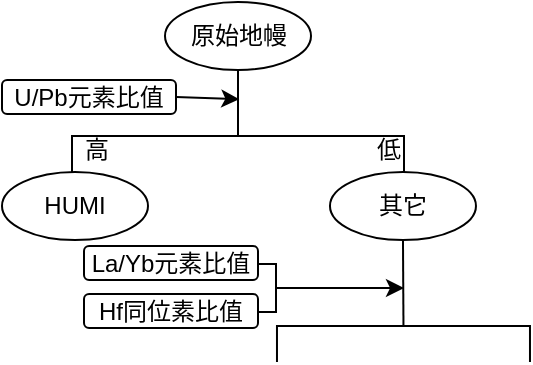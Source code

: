 <mxfile version="26.0.4">
  <diagram name="第 1 页" id="gjINg1IJyNRDuI-0agfB">
    <mxGraphModel dx="826" dy="456" grid="0" gridSize="10" guides="1" tooltips="1" connect="1" arrows="1" fold="1" page="1" pageScale="1" pageWidth="827" pageHeight="1169" math="0" shadow="0">
      <root>
        <mxCell id="0" />
        <mxCell id="1" parent="0" />
        <mxCell id="4MZeoHrBGx3ADns-Izul-1" value="U/Pb元素比值" style="rounded=1;whiteSpace=wrap;html=1;" vertex="1" parent="1">
          <mxGeometry x="141" y="106" width="87" height="17" as="geometry" />
        </mxCell>
        <mxCell id="4MZeoHrBGx3ADns-Izul-6" value="原始地幔" style="ellipse;whiteSpace=wrap;html=1;" vertex="1" parent="1">
          <mxGeometry x="222.5" y="67" width="73" height="34" as="geometry" />
        </mxCell>
        <mxCell id="4MZeoHrBGx3ADns-Izul-7" value="" style="endArrow=classic;html=1;rounded=0;exitX=1;exitY=0.5;exitDx=0;exitDy=0;entryX=0.157;entryY=0.508;entryDx=0;entryDy=0;entryPerimeter=0;" edge="1" parent="1" source="4MZeoHrBGx3ADns-Izul-1">
          <mxGeometry width="50" height="50" relative="1" as="geometry">
            <mxPoint x="220.99" y="82" as="sourcePoint" />
            <mxPoint x="259.662" y="115.618" as="targetPoint" />
          </mxGeometry>
        </mxCell>
        <mxCell id="4MZeoHrBGx3ADns-Izul-9" value="HUMI" style="ellipse;whiteSpace=wrap;html=1;" vertex="1" parent="1">
          <mxGeometry x="141" y="152" width="73" height="34" as="geometry" />
        </mxCell>
        <mxCell id="4MZeoHrBGx3ADns-Izul-10" value="其它" style="ellipse;whiteSpace=wrap;html=1;" vertex="1" parent="1">
          <mxGeometry x="304.99" y="152" width="73" height="34" as="geometry" />
        </mxCell>
        <mxCell id="4MZeoHrBGx3ADns-Izul-11" value="La/Yb元素比值" style="rounded=1;whiteSpace=wrap;html=1;" vertex="1" parent="1">
          <mxGeometry x="182" y="189" width="87" height="17" as="geometry" />
        </mxCell>
        <mxCell id="4MZeoHrBGx3ADns-Izul-13" value="" style="endArrow=classic;html=1;rounded=0;exitX=0;exitY=0.5;exitDx=0;exitDy=0;exitPerimeter=0;" edge="1" parent="1" source="4MZeoHrBGx3ADns-Izul-23">
          <mxGeometry width="50" height="50" relative="1" as="geometry">
            <mxPoint x="376.49" y="356" as="sourcePoint" />
            <mxPoint x="342" y="210" as="targetPoint" />
          </mxGeometry>
        </mxCell>
        <mxCell id="4MZeoHrBGx3ADns-Izul-16" value="高" style="text;html=1;align=center;verticalAlign=middle;resizable=0;points=[];autosize=1;strokeColor=none;fillColor=none;" vertex="1" parent="1">
          <mxGeometry x="173" y="128" width="30" height="26" as="geometry" />
        </mxCell>
        <mxCell id="4MZeoHrBGx3ADns-Izul-17" value="低" style="text;html=1;align=center;verticalAlign=middle;resizable=0;points=[];autosize=1;strokeColor=none;fillColor=none;" vertex="1" parent="1">
          <mxGeometry x="319" y="128" width="30" height="26" as="geometry" />
        </mxCell>
        <mxCell id="4MZeoHrBGx3ADns-Izul-18" value="&#xa;&lt;span style=&quot;color: rgba(0, 0, 0, 0); font-family: monospace; font-size: 0px; font-style: normal; font-variant-ligatures: normal; font-variant-caps: normal; font-weight: 400; letter-spacing: normal; orphans: 2; text-align: start; text-indent: 0px; text-transform: none; widows: 2; word-spacing: 0px; -webkit-text-stroke-width: 0px; white-space: nowrap; background-color: rgb(251, 251, 251); text-decoration-thickness: initial; text-decoration-style: initial; text-decoration-color: initial; display: inline !important; float: none;&quot;&gt;&amp;nbsp;&lt;/span&gt;&#xa;&#xa;" style="strokeWidth=1;html=1;shape=mxgraph.flowchart.annotation_1;align=left;pointerEvents=1;rotation=90;" vertex="1" parent="1">
          <mxGeometry x="332.74" y="174.75" width="18" height="126.5" as="geometry" />
        </mxCell>
        <mxCell id="4MZeoHrBGx3ADns-Izul-19" value="" style="strokeWidth=1;html=1;shape=mxgraph.flowchart.annotation_1;align=left;pointerEvents=1;rotation=90;" vertex="1" parent="1">
          <mxGeometry x="250" y="60" width="18" height="166" as="geometry" />
        </mxCell>
        <mxCell id="4MZeoHrBGx3ADns-Izul-20" value="&#xa;&lt;span style=&quot;color: rgba(0, 0, 0, 0); font-family: monospace; font-size: 0px; font-style: normal; font-variant-ligatures: normal; font-variant-caps: normal; font-weight: 400; letter-spacing: normal; orphans: 2; text-align: start; text-indent: 0px; text-transform: none; widows: 2; word-spacing: 0px; -webkit-text-stroke-width: 0px; white-space: nowrap; background-color: rgb(251, 251, 251); text-decoration-thickness: initial; text-decoration-style: initial; text-decoration-color: initial; display: inline !important; float: none;&quot;&gt;&amp;nbsp;&lt;/span&gt;&#xa;&#xa;" style="endArrow=none;html=1;rounded=0;entryX=0.5;entryY=1;entryDx=0;entryDy=0;exitX=0;exitY=0.5;exitDx=0;exitDy=0;exitPerimeter=0;" edge="1" parent="1" source="4MZeoHrBGx3ADns-Izul-19" target="4MZeoHrBGx3ADns-Izul-6">
          <mxGeometry width="50" height="50" relative="1" as="geometry">
            <mxPoint x="377" y="295" as="sourcePoint" />
            <mxPoint x="427" y="245" as="targetPoint" />
          </mxGeometry>
        </mxCell>
        <mxCell id="4MZeoHrBGx3ADns-Izul-21" value="" style="endArrow=none;html=1;rounded=0;entryX=0.5;entryY=1;entryDx=0;entryDy=0;exitX=0;exitY=0.5;exitDx=0;exitDy=0;exitPerimeter=0;" edge="1" parent="1" source="4MZeoHrBGx3ADns-Izul-18" target="4MZeoHrBGx3ADns-Izul-10">
          <mxGeometry width="50" height="50" relative="1" as="geometry">
            <mxPoint x="377" y="295" as="sourcePoint" />
            <mxPoint x="427" y="245" as="targetPoint" />
          </mxGeometry>
        </mxCell>
        <mxCell id="4MZeoHrBGx3ADns-Izul-22" value="Hf同位素比值" style="rounded=1;whiteSpace=wrap;html=1;" vertex="1" parent="1">
          <mxGeometry x="182" y="213" width="87" height="17" as="geometry" />
        </mxCell>
        <mxCell id="4MZeoHrBGx3ADns-Izul-23" value="&#xa;&lt;span style=&quot;color: rgba(0, 0, 0, 0); font-family: monospace; font-size: 0px; font-style: normal; font-variant-ligatures: normal; font-variant-caps: normal; font-weight: 400; letter-spacing: normal; orphans: 2; text-align: start; text-indent: 0px; text-transform: none; widows: 2; word-spacing: 0px; -webkit-text-stroke-width: 0px; white-space: nowrap; background-color: rgb(251, 251, 251); text-decoration-thickness: initial; text-decoration-style: initial; text-decoration-color: initial; display: inline !important; float: none;&quot;&gt;&amp;nbsp;&lt;/span&gt;&#xa;&#xa;" style="strokeWidth=1;html=1;shape=mxgraph.flowchart.annotation_1;align=left;pointerEvents=1;rotation=-180;" vertex="1" parent="1">
          <mxGeometry x="269" y="198" width="9" height="24" as="geometry" />
        </mxCell>
      </root>
    </mxGraphModel>
  </diagram>
</mxfile>
